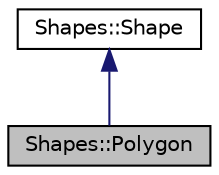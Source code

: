 digraph "Shapes::Polygon"
{
 // LATEX_PDF_SIZE
  edge [fontname="Helvetica",fontsize="10",labelfontname="Helvetica",labelfontsize="10"];
  node [fontname="Helvetica",fontsize="10",shape=record];
  Node0 [label="Shapes::Polygon",height=0.2,width=0.4,color="black", fillcolor="grey75", style="filled", fontcolor="black",tooltip="Polygon derived class."];
  Node1 -> Node0 [dir="back",color="midnightblue",fontsize="10",style="solid",fontname="Helvetica"];
  Node1 [label="Shapes::Shape",height=0.2,width=0.4,color="black", fillcolor="white", style="filled",URL="$class_shapes_1_1_shape.html",tooltip="Shape base class."];
}
